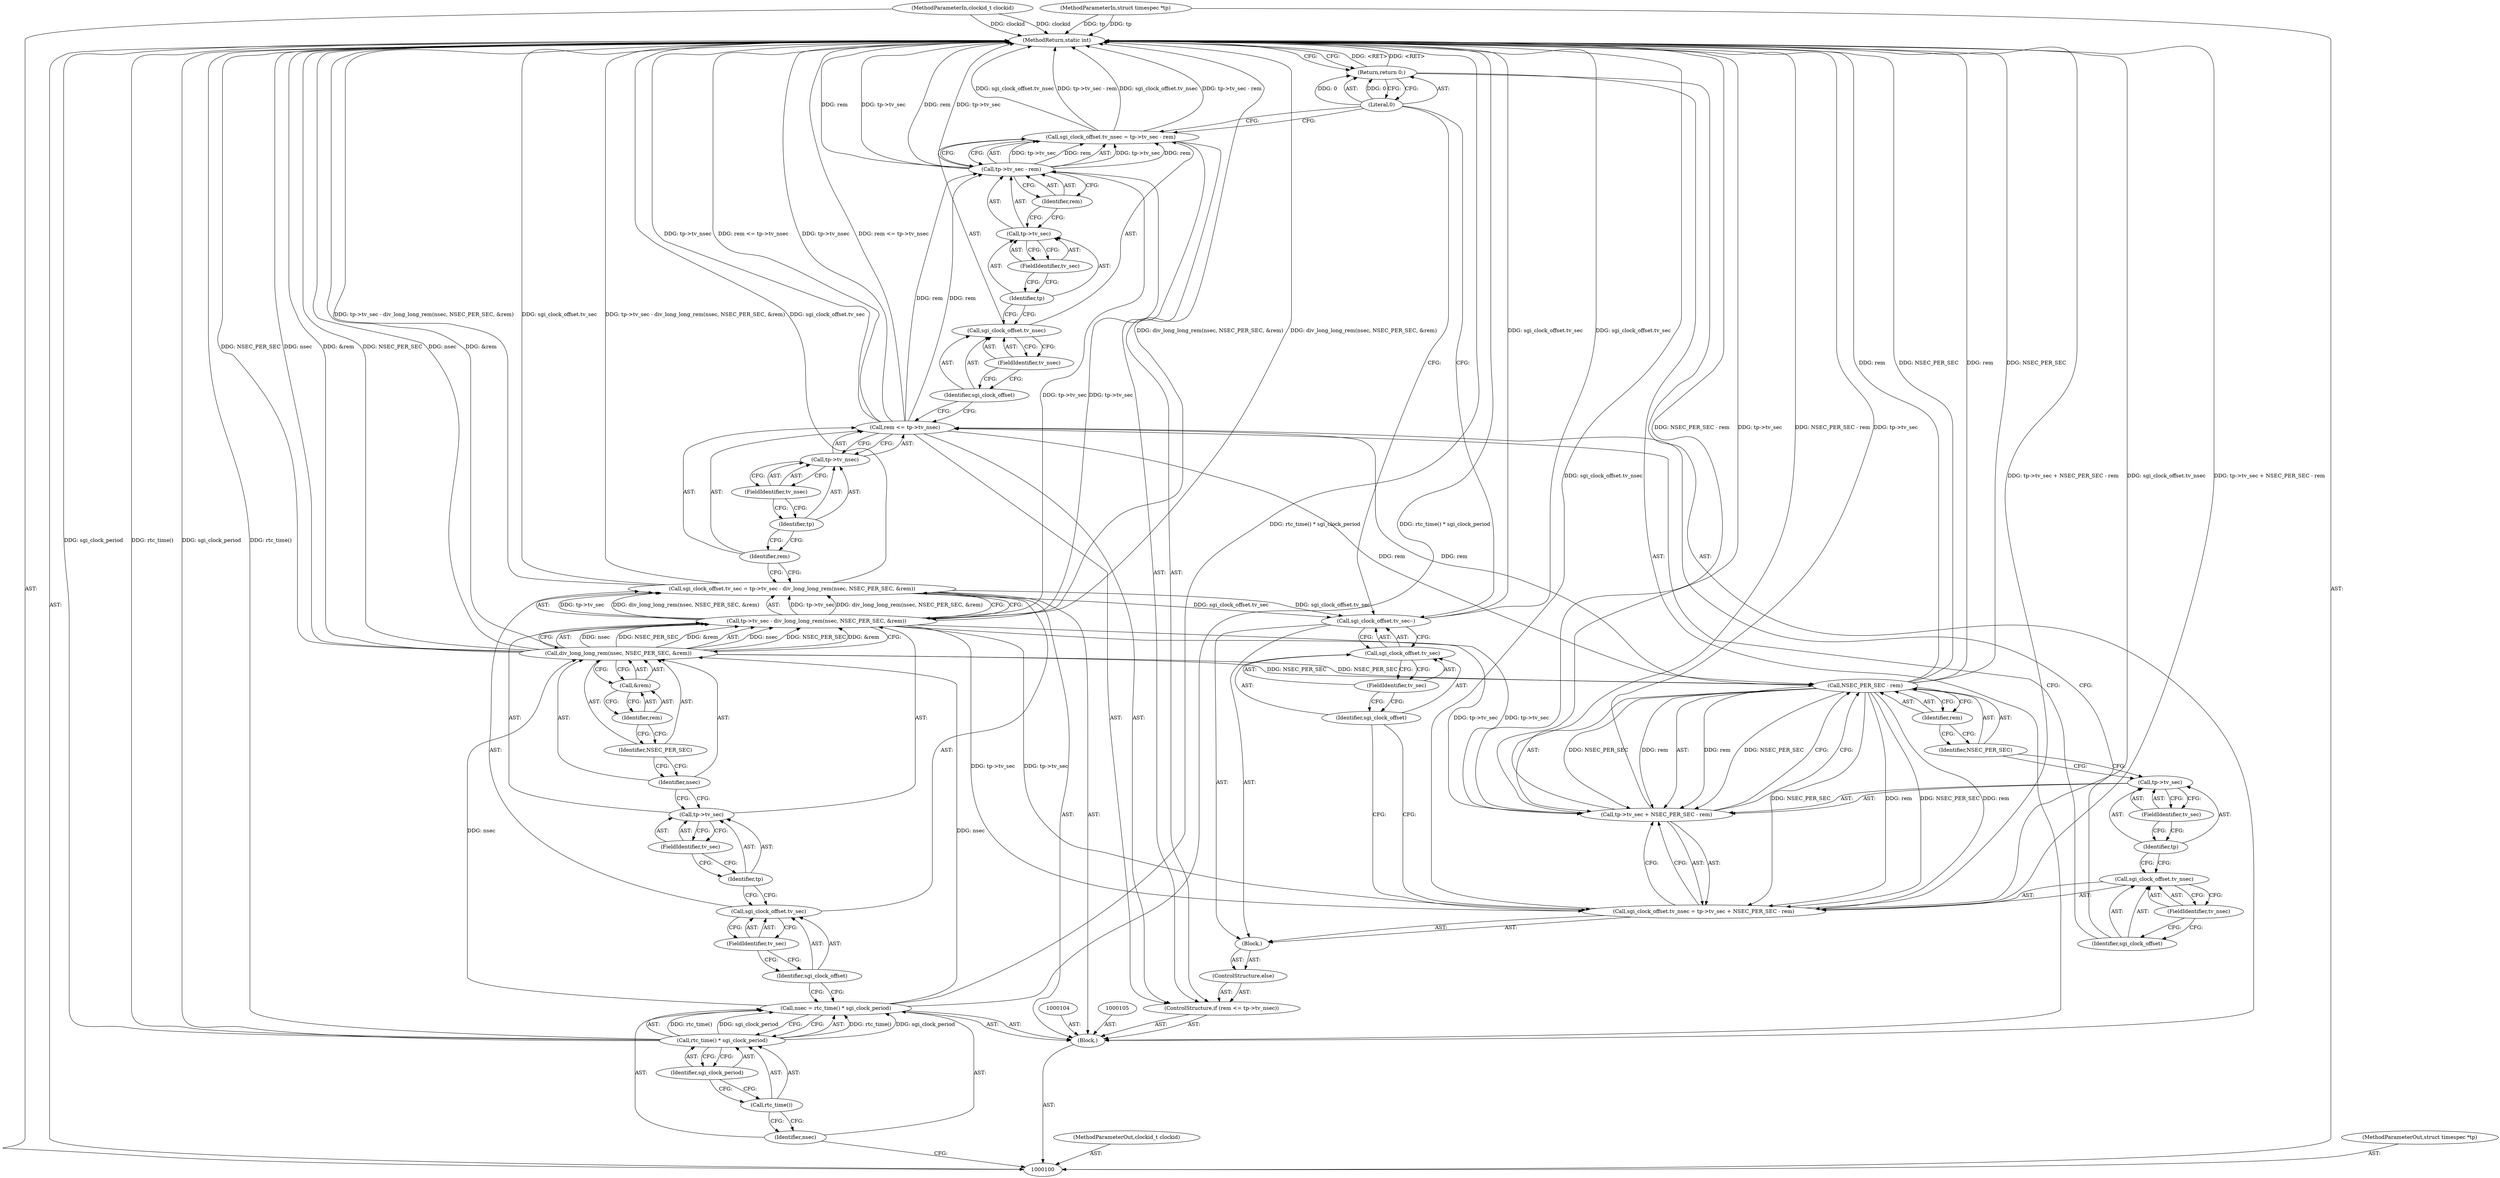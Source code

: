 digraph "1_linux_f8bd2258e2d520dff28c855658bd24bdafb5102d_1" {
"1000158" [label="(MethodReturn,static int)"];
"1000101" [label="(MethodParameterIn,clockid_t clockid)"];
"1000219" [label="(MethodParameterOut,clockid_t clockid)"];
"1000102" [label="(MethodParameterIn,struct timespec *tp)"];
"1000220" [label="(MethodParameterOut,struct timespec *tp)"];
"1000127" [label="(Call,tp->tv_nsec)"];
"1000128" [label="(Identifier,tp)"];
"1000129" [label="(FieldIdentifier,tv_nsec)"];
"1000124" [label="(ControlStructure,if (rem <= tp->tv_nsec))"];
"1000125" [label="(Call,rem <= tp->tv_nsec)"];
"1000126" [label="(Identifier,rem)"];
"1000133" [label="(FieldIdentifier,tv_nsec)"];
"1000130" [label="(Call,sgi_clock_offset.tv_nsec = tp->tv_sec - rem)"];
"1000131" [label="(Call,sgi_clock_offset.tv_nsec)"];
"1000132" [label="(Identifier,sgi_clock_offset)"];
"1000134" [label="(Call,tp->tv_sec - rem)"];
"1000135" [label="(Call,tp->tv_sec)"];
"1000136" [label="(Identifier,tp)"];
"1000137" [label="(FieldIdentifier,tv_sec)"];
"1000138" [label="(Identifier,rem)"];
"1000139" [label="(ControlStructure,else)"];
"1000140" [label="(Block,)"];
"1000144" [label="(FieldIdentifier,tv_nsec)"];
"1000141" [label="(Call,sgi_clock_offset.tv_nsec = tp->tv_sec + NSEC_PER_SEC - rem)"];
"1000142" [label="(Call,sgi_clock_offset.tv_nsec)"];
"1000143" [label="(Identifier,sgi_clock_offset)"];
"1000145" [label="(Call,tp->tv_sec + NSEC_PER_SEC - rem)"];
"1000146" [label="(Call,tp->tv_sec)"];
"1000147" [label="(Identifier,tp)"];
"1000148" [label="(FieldIdentifier,tv_sec)"];
"1000149" [label="(Call,NSEC_PER_SEC - rem)"];
"1000150" [label="(Identifier,NSEC_PER_SEC)"];
"1000151" [label="(Identifier,rem)"];
"1000155" [label="(FieldIdentifier,tv_sec)"];
"1000152" [label="(Call,sgi_clock_offset.tv_sec--)"];
"1000153" [label="(Call,sgi_clock_offset.tv_sec)"];
"1000154" [label="(Identifier,sgi_clock_offset)"];
"1000156" [label="(Return,return 0;)"];
"1000157" [label="(Literal,0)"];
"1000103" [label="(Block,)"];
"1000106" [label="(Call,nsec = rtc_time() * sgi_clock_period)"];
"1000107" [label="(Identifier,nsec)"];
"1000110" [label="(Identifier,sgi_clock_period)"];
"1000108" [label="(Call,rtc_time() * sgi_clock_period)"];
"1000109" [label="(Call,rtc_time())"];
"1000111" [label="(Call,sgi_clock_offset.tv_sec = tp->tv_sec - div_long_long_rem(nsec, NSEC_PER_SEC, &rem))"];
"1000112" [label="(Call,sgi_clock_offset.tv_sec)"];
"1000113" [label="(Identifier,sgi_clock_offset)"];
"1000114" [label="(FieldIdentifier,tv_sec)"];
"1000115" [label="(Call,tp->tv_sec - div_long_long_rem(nsec, NSEC_PER_SEC, &rem))"];
"1000116" [label="(Call,tp->tv_sec)"];
"1000117" [label="(Identifier,tp)"];
"1000118" [label="(FieldIdentifier,tv_sec)"];
"1000119" [label="(Call,div_long_long_rem(nsec, NSEC_PER_SEC, &rem))"];
"1000120" [label="(Identifier,nsec)"];
"1000121" [label="(Identifier,NSEC_PER_SEC)"];
"1000122" [label="(Call,&rem)"];
"1000123" [label="(Identifier,rem)"];
"1000158" -> "1000100"  [label="AST: "];
"1000158" -> "1000156"  [label="CFG: "];
"1000141" -> "1000158"  [label="DDG: sgi_clock_offset.tv_nsec"];
"1000141" -> "1000158"  [label="DDG: tp->tv_sec + NSEC_PER_SEC - rem"];
"1000125" -> "1000158"  [label="DDG: rem <= tp->tv_nsec"];
"1000125" -> "1000158"  [label="DDG: tp->tv_nsec"];
"1000106" -> "1000158"  [label="DDG: rtc_time() * sgi_clock_period"];
"1000149" -> "1000158"  [label="DDG: rem"];
"1000149" -> "1000158"  [label="DDG: NSEC_PER_SEC"];
"1000130" -> "1000158"  [label="DDG: tp->tv_sec - rem"];
"1000130" -> "1000158"  [label="DDG: sgi_clock_offset.tv_nsec"];
"1000145" -> "1000158"  [label="DDG: NSEC_PER_SEC - rem"];
"1000145" -> "1000158"  [label="DDG: tp->tv_sec"];
"1000134" -> "1000158"  [label="DDG: rem"];
"1000134" -> "1000158"  [label="DDG: tp->tv_sec"];
"1000115" -> "1000158"  [label="DDG: div_long_long_rem(nsec, NSEC_PER_SEC, &rem)"];
"1000111" -> "1000158"  [label="DDG: tp->tv_sec - div_long_long_rem(nsec, NSEC_PER_SEC, &rem)"];
"1000111" -> "1000158"  [label="DDG: sgi_clock_offset.tv_sec"];
"1000119" -> "1000158"  [label="DDG: NSEC_PER_SEC"];
"1000119" -> "1000158"  [label="DDG: nsec"];
"1000119" -> "1000158"  [label="DDG: &rem"];
"1000152" -> "1000158"  [label="DDG: sgi_clock_offset.tv_sec"];
"1000102" -> "1000158"  [label="DDG: tp"];
"1000101" -> "1000158"  [label="DDG: clockid"];
"1000108" -> "1000158"  [label="DDG: sgi_clock_period"];
"1000108" -> "1000158"  [label="DDG: rtc_time()"];
"1000156" -> "1000158"  [label="DDG: <RET>"];
"1000101" -> "1000100"  [label="AST: "];
"1000101" -> "1000158"  [label="DDG: clockid"];
"1000219" -> "1000100"  [label="AST: "];
"1000102" -> "1000100"  [label="AST: "];
"1000102" -> "1000158"  [label="DDG: tp"];
"1000220" -> "1000100"  [label="AST: "];
"1000127" -> "1000125"  [label="AST: "];
"1000127" -> "1000129"  [label="CFG: "];
"1000128" -> "1000127"  [label="AST: "];
"1000129" -> "1000127"  [label="AST: "];
"1000125" -> "1000127"  [label="CFG: "];
"1000128" -> "1000127"  [label="AST: "];
"1000128" -> "1000126"  [label="CFG: "];
"1000129" -> "1000128"  [label="CFG: "];
"1000129" -> "1000127"  [label="AST: "];
"1000129" -> "1000128"  [label="CFG: "];
"1000127" -> "1000129"  [label="CFG: "];
"1000124" -> "1000103"  [label="AST: "];
"1000125" -> "1000124"  [label="AST: "];
"1000130" -> "1000124"  [label="AST: "];
"1000139" -> "1000124"  [label="AST: "];
"1000125" -> "1000124"  [label="AST: "];
"1000125" -> "1000127"  [label="CFG: "];
"1000126" -> "1000125"  [label="AST: "];
"1000127" -> "1000125"  [label="AST: "];
"1000132" -> "1000125"  [label="CFG: "];
"1000143" -> "1000125"  [label="CFG: "];
"1000125" -> "1000158"  [label="DDG: rem <= tp->tv_nsec"];
"1000125" -> "1000158"  [label="DDG: tp->tv_nsec"];
"1000125" -> "1000134"  [label="DDG: rem"];
"1000125" -> "1000149"  [label="DDG: rem"];
"1000126" -> "1000125"  [label="AST: "];
"1000126" -> "1000111"  [label="CFG: "];
"1000128" -> "1000126"  [label="CFG: "];
"1000133" -> "1000131"  [label="AST: "];
"1000133" -> "1000132"  [label="CFG: "];
"1000131" -> "1000133"  [label="CFG: "];
"1000130" -> "1000124"  [label="AST: "];
"1000130" -> "1000134"  [label="CFG: "];
"1000131" -> "1000130"  [label="AST: "];
"1000134" -> "1000130"  [label="AST: "];
"1000157" -> "1000130"  [label="CFG: "];
"1000130" -> "1000158"  [label="DDG: tp->tv_sec - rem"];
"1000130" -> "1000158"  [label="DDG: sgi_clock_offset.tv_nsec"];
"1000134" -> "1000130"  [label="DDG: tp->tv_sec"];
"1000134" -> "1000130"  [label="DDG: rem"];
"1000131" -> "1000130"  [label="AST: "];
"1000131" -> "1000133"  [label="CFG: "];
"1000132" -> "1000131"  [label="AST: "];
"1000133" -> "1000131"  [label="AST: "];
"1000136" -> "1000131"  [label="CFG: "];
"1000132" -> "1000131"  [label="AST: "];
"1000132" -> "1000125"  [label="CFG: "];
"1000133" -> "1000132"  [label="CFG: "];
"1000134" -> "1000130"  [label="AST: "];
"1000134" -> "1000138"  [label="CFG: "];
"1000135" -> "1000134"  [label="AST: "];
"1000138" -> "1000134"  [label="AST: "];
"1000130" -> "1000134"  [label="CFG: "];
"1000134" -> "1000158"  [label="DDG: rem"];
"1000134" -> "1000158"  [label="DDG: tp->tv_sec"];
"1000134" -> "1000130"  [label="DDG: tp->tv_sec"];
"1000134" -> "1000130"  [label="DDG: rem"];
"1000115" -> "1000134"  [label="DDG: tp->tv_sec"];
"1000125" -> "1000134"  [label="DDG: rem"];
"1000135" -> "1000134"  [label="AST: "];
"1000135" -> "1000137"  [label="CFG: "];
"1000136" -> "1000135"  [label="AST: "];
"1000137" -> "1000135"  [label="AST: "];
"1000138" -> "1000135"  [label="CFG: "];
"1000136" -> "1000135"  [label="AST: "];
"1000136" -> "1000131"  [label="CFG: "];
"1000137" -> "1000136"  [label="CFG: "];
"1000137" -> "1000135"  [label="AST: "];
"1000137" -> "1000136"  [label="CFG: "];
"1000135" -> "1000137"  [label="CFG: "];
"1000138" -> "1000134"  [label="AST: "];
"1000138" -> "1000135"  [label="CFG: "];
"1000134" -> "1000138"  [label="CFG: "];
"1000139" -> "1000124"  [label="AST: "];
"1000140" -> "1000139"  [label="AST: "];
"1000140" -> "1000139"  [label="AST: "];
"1000141" -> "1000140"  [label="AST: "];
"1000152" -> "1000140"  [label="AST: "];
"1000144" -> "1000142"  [label="AST: "];
"1000144" -> "1000143"  [label="CFG: "];
"1000142" -> "1000144"  [label="CFG: "];
"1000141" -> "1000140"  [label="AST: "];
"1000141" -> "1000145"  [label="CFG: "];
"1000142" -> "1000141"  [label="AST: "];
"1000145" -> "1000141"  [label="AST: "];
"1000154" -> "1000141"  [label="CFG: "];
"1000141" -> "1000158"  [label="DDG: sgi_clock_offset.tv_nsec"];
"1000141" -> "1000158"  [label="DDG: tp->tv_sec + NSEC_PER_SEC - rem"];
"1000115" -> "1000141"  [label="DDG: tp->tv_sec"];
"1000149" -> "1000141"  [label="DDG: NSEC_PER_SEC"];
"1000149" -> "1000141"  [label="DDG: rem"];
"1000142" -> "1000141"  [label="AST: "];
"1000142" -> "1000144"  [label="CFG: "];
"1000143" -> "1000142"  [label="AST: "];
"1000144" -> "1000142"  [label="AST: "];
"1000147" -> "1000142"  [label="CFG: "];
"1000143" -> "1000142"  [label="AST: "];
"1000143" -> "1000125"  [label="CFG: "];
"1000144" -> "1000143"  [label="CFG: "];
"1000145" -> "1000141"  [label="AST: "];
"1000145" -> "1000149"  [label="CFG: "];
"1000146" -> "1000145"  [label="AST: "];
"1000149" -> "1000145"  [label="AST: "];
"1000141" -> "1000145"  [label="CFG: "];
"1000145" -> "1000158"  [label="DDG: NSEC_PER_SEC - rem"];
"1000145" -> "1000158"  [label="DDG: tp->tv_sec"];
"1000115" -> "1000145"  [label="DDG: tp->tv_sec"];
"1000149" -> "1000145"  [label="DDG: NSEC_PER_SEC"];
"1000149" -> "1000145"  [label="DDG: rem"];
"1000146" -> "1000145"  [label="AST: "];
"1000146" -> "1000148"  [label="CFG: "];
"1000147" -> "1000146"  [label="AST: "];
"1000148" -> "1000146"  [label="AST: "];
"1000150" -> "1000146"  [label="CFG: "];
"1000147" -> "1000146"  [label="AST: "];
"1000147" -> "1000142"  [label="CFG: "];
"1000148" -> "1000147"  [label="CFG: "];
"1000148" -> "1000146"  [label="AST: "];
"1000148" -> "1000147"  [label="CFG: "];
"1000146" -> "1000148"  [label="CFG: "];
"1000149" -> "1000145"  [label="AST: "];
"1000149" -> "1000151"  [label="CFG: "];
"1000150" -> "1000149"  [label="AST: "];
"1000151" -> "1000149"  [label="AST: "];
"1000145" -> "1000149"  [label="CFG: "];
"1000149" -> "1000158"  [label="DDG: rem"];
"1000149" -> "1000158"  [label="DDG: NSEC_PER_SEC"];
"1000149" -> "1000141"  [label="DDG: NSEC_PER_SEC"];
"1000149" -> "1000141"  [label="DDG: rem"];
"1000149" -> "1000145"  [label="DDG: NSEC_PER_SEC"];
"1000149" -> "1000145"  [label="DDG: rem"];
"1000119" -> "1000149"  [label="DDG: NSEC_PER_SEC"];
"1000125" -> "1000149"  [label="DDG: rem"];
"1000150" -> "1000149"  [label="AST: "];
"1000150" -> "1000146"  [label="CFG: "];
"1000151" -> "1000150"  [label="CFG: "];
"1000151" -> "1000149"  [label="AST: "];
"1000151" -> "1000150"  [label="CFG: "];
"1000149" -> "1000151"  [label="CFG: "];
"1000155" -> "1000153"  [label="AST: "];
"1000155" -> "1000154"  [label="CFG: "];
"1000153" -> "1000155"  [label="CFG: "];
"1000152" -> "1000140"  [label="AST: "];
"1000152" -> "1000153"  [label="CFG: "];
"1000153" -> "1000152"  [label="AST: "];
"1000157" -> "1000152"  [label="CFG: "];
"1000152" -> "1000158"  [label="DDG: sgi_clock_offset.tv_sec"];
"1000111" -> "1000152"  [label="DDG: sgi_clock_offset.tv_sec"];
"1000153" -> "1000152"  [label="AST: "];
"1000153" -> "1000155"  [label="CFG: "];
"1000154" -> "1000153"  [label="AST: "];
"1000155" -> "1000153"  [label="AST: "];
"1000152" -> "1000153"  [label="CFG: "];
"1000154" -> "1000153"  [label="AST: "];
"1000154" -> "1000141"  [label="CFG: "];
"1000155" -> "1000154"  [label="CFG: "];
"1000156" -> "1000103"  [label="AST: "];
"1000156" -> "1000157"  [label="CFG: "];
"1000157" -> "1000156"  [label="AST: "];
"1000158" -> "1000156"  [label="CFG: "];
"1000156" -> "1000158"  [label="DDG: <RET>"];
"1000157" -> "1000156"  [label="DDG: 0"];
"1000157" -> "1000156"  [label="AST: "];
"1000157" -> "1000130"  [label="CFG: "];
"1000157" -> "1000152"  [label="CFG: "];
"1000156" -> "1000157"  [label="CFG: "];
"1000157" -> "1000156"  [label="DDG: 0"];
"1000103" -> "1000100"  [label="AST: "];
"1000104" -> "1000103"  [label="AST: "];
"1000105" -> "1000103"  [label="AST: "];
"1000106" -> "1000103"  [label="AST: "];
"1000111" -> "1000103"  [label="AST: "];
"1000124" -> "1000103"  [label="AST: "];
"1000156" -> "1000103"  [label="AST: "];
"1000106" -> "1000103"  [label="AST: "];
"1000106" -> "1000108"  [label="CFG: "];
"1000107" -> "1000106"  [label="AST: "];
"1000108" -> "1000106"  [label="AST: "];
"1000113" -> "1000106"  [label="CFG: "];
"1000106" -> "1000158"  [label="DDG: rtc_time() * sgi_clock_period"];
"1000108" -> "1000106"  [label="DDG: rtc_time()"];
"1000108" -> "1000106"  [label="DDG: sgi_clock_period"];
"1000106" -> "1000119"  [label="DDG: nsec"];
"1000107" -> "1000106"  [label="AST: "];
"1000107" -> "1000100"  [label="CFG: "];
"1000109" -> "1000107"  [label="CFG: "];
"1000110" -> "1000108"  [label="AST: "];
"1000110" -> "1000109"  [label="CFG: "];
"1000108" -> "1000110"  [label="CFG: "];
"1000108" -> "1000106"  [label="AST: "];
"1000108" -> "1000110"  [label="CFG: "];
"1000109" -> "1000108"  [label="AST: "];
"1000110" -> "1000108"  [label="AST: "];
"1000106" -> "1000108"  [label="CFG: "];
"1000108" -> "1000158"  [label="DDG: sgi_clock_period"];
"1000108" -> "1000158"  [label="DDG: rtc_time()"];
"1000108" -> "1000106"  [label="DDG: rtc_time()"];
"1000108" -> "1000106"  [label="DDG: sgi_clock_period"];
"1000109" -> "1000108"  [label="AST: "];
"1000109" -> "1000107"  [label="CFG: "];
"1000110" -> "1000109"  [label="CFG: "];
"1000111" -> "1000103"  [label="AST: "];
"1000111" -> "1000115"  [label="CFG: "];
"1000112" -> "1000111"  [label="AST: "];
"1000115" -> "1000111"  [label="AST: "];
"1000126" -> "1000111"  [label="CFG: "];
"1000111" -> "1000158"  [label="DDG: tp->tv_sec - div_long_long_rem(nsec, NSEC_PER_SEC, &rem)"];
"1000111" -> "1000158"  [label="DDG: sgi_clock_offset.tv_sec"];
"1000115" -> "1000111"  [label="DDG: tp->tv_sec"];
"1000115" -> "1000111"  [label="DDG: div_long_long_rem(nsec, NSEC_PER_SEC, &rem)"];
"1000111" -> "1000152"  [label="DDG: sgi_clock_offset.tv_sec"];
"1000112" -> "1000111"  [label="AST: "];
"1000112" -> "1000114"  [label="CFG: "];
"1000113" -> "1000112"  [label="AST: "];
"1000114" -> "1000112"  [label="AST: "];
"1000117" -> "1000112"  [label="CFG: "];
"1000113" -> "1000112"  [label="AST: "];
"1000113" -> "1000106"  [label="CFG: "];
"1000114" -> "1000113"  [label="CFG: "];
"1000114" -> "1000112"  [label="AST: "];
"1000114" -> "1000113"  [label="CFG: "];
"1000112" -> "1000114"  [label="CFG: "];
"1000115" -> "1000111"  [label="AST: "];
"1000115" -> "1000119"  [label="CFG: "];
"1000116" -> "1000115"  [label="AST: "];
"1000119" -> "1000115"  [label="AST: "];
"1000111" -> "1000115"  [label="CFG: "];
"1000115" -> "1000158"  [label="DDG: div_long_long_rem(nsec, NSEC_PER_SEC, &rem)"];
"1000115" -> "1000111"  [label="DDG: tp->tv_sec"];
"1000115" -> "1000111"  [label="DDG: div_long_long_rem(nsec, NSEC_PER_SEC, &rem)"];
"1000119" -> "1000115"  [label="DDG: nsec"];
"1000119" -> "1000115"  [label="DDG: NSEC_PER_SEC"];
"1000119" -> "1000115"  [label="DDG: &rem"];
"1000115" -> "1000134"  [label="DDG: tp->tv_sec"];
"1000115" -> "1000141"  [label="DDG: tp->tv_sec"];
"1000115" -> "1000145"  [label="DDG: tp->tv_sec"];
"1000116" -> "1000115"  [label="AST: "];
"1000116" -> "1000118"  [label="CFG: "];
"1000117" -> "1000116"  [label="AST: "];
"1000118" -> "1000116"  [label="AST: "];
"1000120" -> "1000116"  [label="CFG: "];
"1000117" -> "1000116"  [label="AST: "];
"1000117" -> "1000112"  [label="CFG: "];
"1000118" -> "1000117"  [label="CFG: "];
"1000118" -> "1000116"  [label="AST: "];
"1000118" -> "1000117"  [label="CFG: "];
"1000116" -> "1000118"  [label="CFG: "];
"1000119" -> "1000115"  [label="AST: "];
"1000119" -> "1000122"  [label="CFG: "];
"1000120" -> "1000119"  [label="AST: "];
"1000121" -> "1000119"  [label="AST: "];
"1000122" -> "1000119"  [label="AST: "];
"1000115" -> "1000119"  [label="CFG: "];
"1000119" -> "1000158"  [label="DDG: NSEC_PER_SEC"];
"1000119" -> "1000158"  [label="DDG: nsec"];
"1000119" -> "1000158"  [label="DDG: &rem"];
"1000119" -> "1000115"  [label="DDG: nsec"];
"1000119" -> "1000115"  [label="DDG: NSEC_PER_SEC"];
"1000119" -> "1000115"  [label="DDG: &rem"];
"1000106" -> "1000119"  [label="DDG: nsec"];
"1000119" -> "1000149"  [label="DDG: NSEC_PER_SEC"];
"1000120" -> "1000119"  [label="AST: "];
"1000120" -> "1000116"  [label="CFG: "];
"1000121" -> "1000120"  [label="CFG: "];
"1000121" -> "1000119"  [label="AST: "];
"1000121" -> "1000120"  [label="CFG: "];
"1000123" -> "1000121"  [label="CFG: "];
"1000122" -> "1000119"  [label="AST: "];
"1000122" -> "1000123"  [label="CFG: "];
"1000123" -> "1000122"  [label="AST: "];
"1000119" -> "1000122"  [label="CFG: "];
"1000123" -> "1000122"  [label="AST: "];
"1000123" -> "1000121"  [label="CFG: "];
"1000122" -> "1000123"  [label="CFG: "];
}

